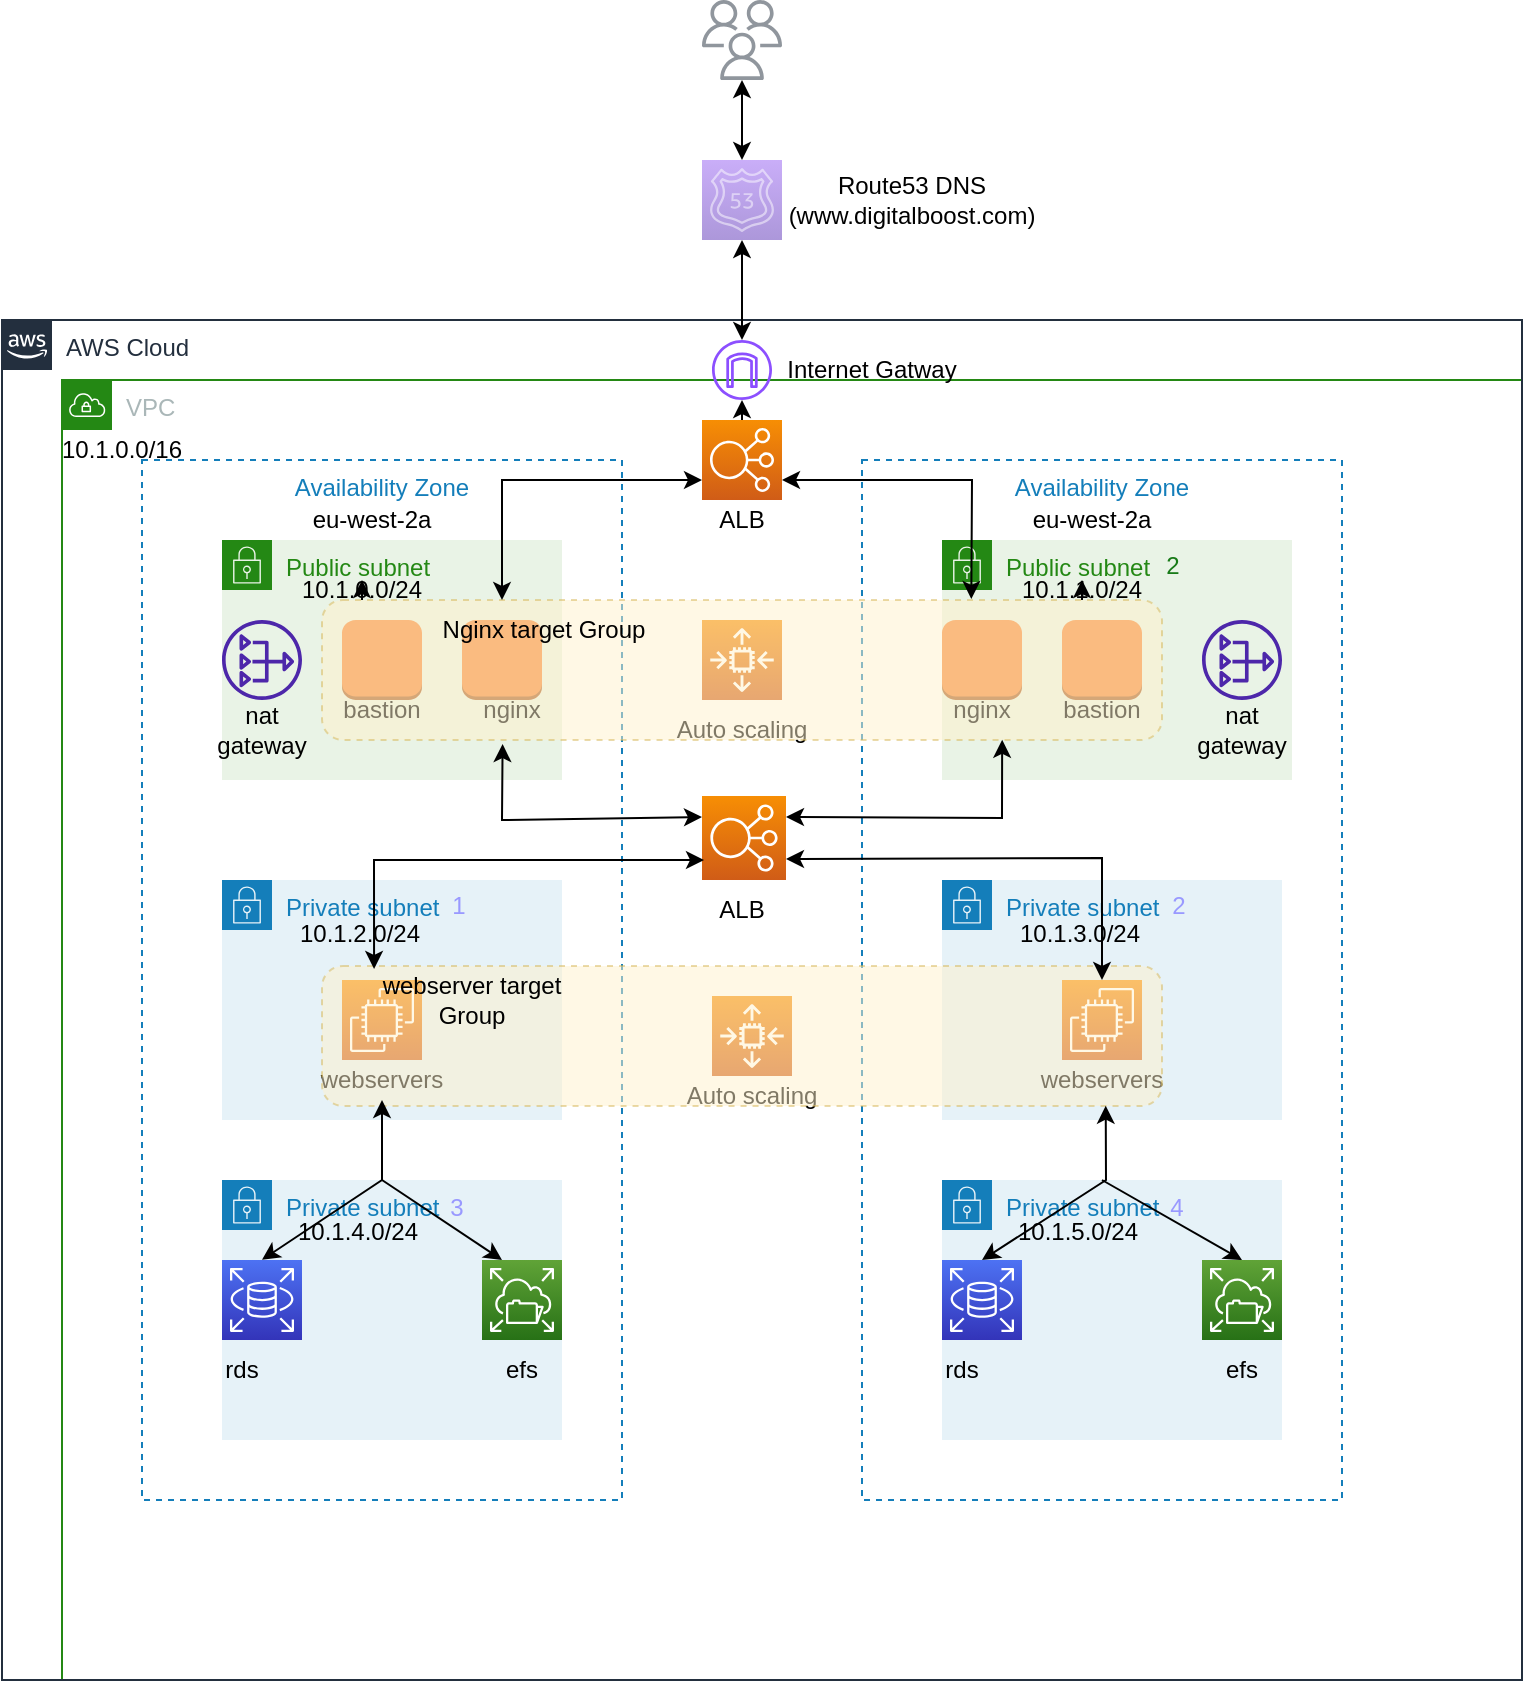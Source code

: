 <mxfile version="24.2.5" type="device">
  <diagram id="25SDcEQw-UH-9h4caNCp" name="Page-1">
    <mxGraphModel dx="880" dy="460" grid="0" gridSize="10" guides="1" tooltips="1" connect="1" arrows="1" fold="1" page="0" pageScale="1" pageWidth="850" pageHeight="1100" background="none" math="0" shadow="0">
      <root>
        <mxCell id="0" />
        <mxCell id="1" parent="0" />
        <mxCell id="lEX6nHBeAUjkaPzAe-QE-6" value="VPC" style="points=[[0,0],[0.25,0],[0.5,0],[0.75,0],[1,0],[1,0.25],[1,0.5],[1,0.75],[1,1],[0.75,1],[0.5,1],[0.25,1],[0,1],[0,0.75],[0,0.5],[0,0.25]];outlineConnect=0;gradientColor=none;html=1;whiteSpace=wrap;fontSize=12;fontStyle=0;container=1;pointerEvents=0;collapsible=0;recursiveResize=0;shape=mxgraph.aws4.group;grIcon=mxgraph.aws4.group_vpc;strokeColor=#248814;fillColor=none;verticalAlign=top;align=left;spacingLeft=30;fontColor=#AAB7B8;dashed=0;" parent="1" vertex="1">
          <mxGeometry x="80" y="190" width="730" height="650" as="geometry" />
        </mxCell>
        <mxCell id="lEX6nHBeAUjkaPzAe-QE-8" value="10.1.0.0/16" style="text;html=1;strokeColor=none;fillColor=none;align=center;verticalAlign=middle;whiteSpace=wrap;rounded=0;" parent="lEX6nHBeAUjkaPzAe-QE-6" vertex="1">
          <mxGeometry y="30" width="60" height="10" as="geometry" />
        </mxCell>
        <mxCell id="lEX6nHBeAUjkaPzAe-QE-9" value="Availability Zone" style="fillColor=none;strokeColor=#147EBA;dashed=1;verticalAlign=top;fontStyle=0;fontColor=#147EBA;" parent="lEX6nHBeAUjkaPzAe-QE-6" vertex="1">
          <mxGeometry x="40" y="40" width="240" height="520" as="geometry" />
        </mxCell>
        <mxCell id="lEX6nHBeAUjkaPzAe-QE-12" value="eu-west-2a" style="text;html=1;strokeColor=none;fillColor=none;align=center;verticalAlign=middle;whiteSpace=wrap;rounded=0;" parent="lEX6nHBeAUjkaPzAe-QE-6" vertex="1">
          <mxGeometry x="120" y="60" width="70" height="20" as="geometry" />
        </mxCell>
        <mxCell id="lEX6nHBeAUjkaPzAe-QE-23" value="Private subnet" style="points=[[0,0],[0.25,0],[0.5,0],[0.75,0],[1,0],[1,0.25],[1,0.5],[1,0.75],[1,1],[0.75,1],[0.5,1],[0.25,1],[0,1],[0,0.75],[0,0.5],[0,0.25]];outlineConnect=0;gradientColor=none;html=1;whiteSpace=wrap;fontSize=12;fontStyle=0;container=1;pointerEvents=0;collapsible=0;recursiveResize=0;shape=mxgraph.aws4.group;grIcon=mxgraph.aws4.group_security_group;grStroke=0;strokeColor=#147EBA;fillColor=#E6F2F8;verticalAlign=top;align=left;spacingLeft=30;fontColor=#147EBA;dashed=0;" parent="lEX6nHBeAUjkaPzAe-QE-6" vertex="1">
          <mxGeometry x="80" y="250" width="170" height="120" as="geometry" />
        </mxCell>
        <mxCell id="lEX6nHBeAUjkaPzAe-QE-24" value="10.1.2.0/24" style="text;html=1;strokeColor=none;fillColor=none;align=center;verticalAlign=middle;whiteSpace=wrap;rounded=0;" parent="lEX6nHBeAUjkaPzAe-QE-23" vertex="1">
          <mxGeometry x="34" y="22" width="70" height="10" as="geometry" />
        </mxCell>
        <mxCell id="lEX6nHBeAUjkaPzAe-QE-37" value="webservers" style="text;html=1;strokeColor=none;fillColor=none;align=center;verticalAlign=middle;whiteSpace=wrap;rounded=0;" parent="lEX6nHBeAUjkaPzAe-QE-23" vertex="1">
          <mxGeometry x="50" y="85" width="60" height="30" as="geometry" />
        </mxCell>
        <mxCell id="lEX6nHBeAUjkaPzAe-QE-36" value="" style="sketch=0;points=[[0,0,0],[0.25,0,0],[0.5,0,0],[0.75,0,0],[1,0,0],[0,1,0],[0.25,1,0],[0.5,1,0],[0.75,1,0],[1,1,0],[0,0.25,0],[0,0.5,0],[0,0.75,0],[1,0.25,0],[1,0.5,0],[1,0.75,0]];outlineConnect=0;fontColor=#232F3E;gradientColor=#F78E04;gradientDirection=north;fillColor=#D05C17;strokeColor=#ffffff;dashed=0;verticalLabelPosition=bottom;verticalAlign=top;align=center;html=1;fontSize=12;fontStyle=0;aspect=fixed;shape=mxgraph.aws4.resourceIcon;resIcon=mxgraph.aws4.ec2;" parent="lEX6nHBeAUjkaPzAe-QE-23" vertex="1">
          <mxGeometry x="60" y="50" width="40" height="40" as="geometry" />
        </mxCell>
        <mxCell id="lEX6nHBeAUjkaPzAe-QE-46" value="&lt;font color=&quot;#9999ff&quot;&gt;1&lt;/font&gt;" style="text;html=1;strokeColor=none;fillColor=none;align=center;verticalAlign=middle;whiteSpace=wrap;rounded=0;" parent="lEX6nHBeAUjkaPzAe-QE-23" vertex="1">
          <mxGeometry x="96" y="5" width="45" height="15" as="geometry" />
        </mxCell>
        <mxCell id="lEX6nHBeAUjkaPzAe-QE-27" value="Private subnet" style="points=[[0,0],[0.25,0],[0.5,0],[0.75,0],[1,0],[1,0.25],[1,0.5],[1,0.75],[1,1],[0.75,1],[0.5,1],[0.25,1],[0,1],[0,0.75],[0,0.5],[0,0.25]];outlineConnect=0;gradientColor=none;html=1;whiteSpace=wrap;fontSize=12;fontStyle=0;container=1;pointerEvents=0;collapsible=0;recursiveResize=0;shape=mxgraph.aws4.group;grIcon=mxgraph.aws4.group_security_group;grStroke=0;strokeColor=#147EBA;fillColor=#E6F2F8;verticalAlign=top;align=left;spacingLeft=30;fontColor=#147EBA;dashed=0;" parent="lEX6nHBeAUjkaPzAe-QE-6" vertex="1">
          <mxGeometry x="80" y="400" width="170" height="130" as="geometry" />
        </mxCell>
        <mxCell id="lEX6nHBeAUjkaPzAe-QE-28" value="10.1.4.0/24" style="text;html=1;strokeColor=none;fillColor=none;align=center;verticalAlign=middle;whiteSpace=wrap;rounded=0;" parent="lEX6nHBeAUjkaPzAe-QE-27" vertex="1">
          <mxGeometry x="33" y="21" width="70" height="10" as="geometry" />
        </mxCell>
        <mxCell id="lEX6nHBeAUjkaPzAe-QE-39" value="" style="sketch=0;points=[[0,0,0],[0.25,0,0],[0.5,0,0],[0.75,0,0],[1,0,0],[0,1,0],[0.25,1,0],[0.5,1,0],[0.75,1,0],[1,1,0],[0,0.25,0],[0,0.5,0],[0,0.75,0],[1,0.25,0],[1,0.5,0],[1,0.75,0]];outlineConnect=0;fontColor=#232F3E;gradientColor=#4D72F3;gradientDirection=north;fillColor=#3334B9;strokeColor=#ffffff;dashed=0;verticalLabelPosition=bottom;verticalAlign=top;align=center;html=1;fontSize=12;fontStyle=0;aspect=fixed;shape=mxgraph.aws4.resourceIcon;resIcon=mxgraph.aws4.rds;" parent="lEX6nHBeAUjkaPzAe-QE-27" vertex="1">
          <mxGeometry y="40" width="40" height="40" as="geometry" />
        </mxCell>
        <mxCell id="lEX6nHBeAUjkaPzAe-QE-42" value="" style="sketch=0;points=[[0,0,0],[0.25,0,0],[0.5,0,0],[0.75,0,0],[1,0,0],[0,1,0],[0.25,1,0],[0.5,1,0],[0.75,1,0],[1,1,0],[0,0.25,0],[0,0.5,0],[0,0.75,0],[1,0.25,0],[1,0.5,0],[1,0.75,0]];outlineConnect=0;fontColor=#232F3E;gradientColor=#60A337;gradientDirection=north;fillColor=#277116;strokeColor=#ffffff;dashed=0;verticalLabelPosition=bottom;verticalAlign=top;align=center;html=1;fontSize=12;fontStyle=0;aspect=fixed;shape=mxgraph.aws4.resourceIcon;resIcon=mxgraph.aws4.elastic_file_system;" parent="lEX6nHBeAUjkaPzAe-QE-27" vertex="1">
          <mxGeometry x="130" y="40" width="40" height="40" as="geometry" />
        </mxCell>
        <mxCell id="lEX6nHBeAUjkaPzAe-QE-43" value="efs" style="text;html=1;strokeColor=none;fillColor=none;align=center;verticalAlign=middle;whiteSpace=wrap;rounded=0;" parent="lEX6nHBeAUjkaPzAe-QE-6" vertex="1">
          <mxGeometry x="200" y="480" width="60" height="30" as="geometry" />
        </mxCell>
        <mxCell id="lEX6nHBeAUjkaPzAe-QE-44" value="rds" style="text;html=1;strokeColor=none;fillColor=none;align=center;verticalAlign=middle;whiteSpace=wrap;rounded=0;" parent="lEX6nHBeAUjkaPzAe-QE-6" vertex="1">
          <mxGeometry x="60" y="480" width="60" height="30" as="geometry" />
        </mxCell>
        <mxCell id="lEX6nHBeAUjkaPzAe-QE-47" value="&lt;font color=&quot;#9999ff&quot;&gt;3&lt;/font&gt;" style="text;html=1;strokeColor=none;fillColor=none;align=center;verticalAlign=middle;whiteSpace=wrap;rounded=0;" parent="lEX6nHBeAUjkaPzAe-QE-6" vertex="1">
          <mxGeometry x="175" y="406" width="45" height="15" as="geometry" />
        </mxCell>
        <mxCell id="lEX6nHBeAUjkaPzAe-QE-48" value="&lt;font color=&quot;#187a18&quot;&gt;1&lt;/font&gt;" style="text;html=1;strokeColor=none;fillColor=none;align=center;verticalAlign=middle;whiteSpace=wrap;rounded=0;fontColor=#9999FF;" parent="lEX6nHBeAUjkaPzAe-QE-6" vertex="1">
          <mxGeometry x="186" y="85" width="19" height="16" as="geometry" />
        </mxCell>
        <mxCell id="lEX6nHBeAUjkaPzAe-QE-75" value="Availability Zone" style="fillColor=none;strokeColor=#147EBA;dashed=1;verticalAlign=top;fontStyle=0;fontColor=#147EBA;" parent="lEX6nHBeAUjkaPzAe-QE-6" vertex="1">
          <mxGeometry x="400" y="40" width="240" height="520" as="geometry" />
        </mxCell>
        <mxCell id="lEX6nHBeAUjkaPzAe-QE-76" value="eu-west-2a" style="text;html=1;strokeColor=none;fillColor=none;align=center;verticalAlign=middle;whiteSpace=wrap;rounded=0;" parent="lEX6nHBeAUjkaPzAe-QE-6" vertex="1">
          <mxGeometry x="480" y="60" width="70" height="20" as="geometry" />
        </mxCell>
        <mxCell id="lEX6nHBeAUjkaPzAe-QE-77" value="Public subnet" style="points=[[0,0],[0.25,0],[0.5,0],[0.75,0],[1,0],[1,0.25],[1,0.5],[1,0.75],[1,1],[0.75,1],[0.5,1],[0.25,1],[0,1],[0,0.75],[0,0.5],[0,0.25]];outlineConnect=0;gradientColor=none;html=1;whiteSpace=wrap;fontSize=12;fontStyle=0;container=1;pointerEvents=0;collapsible=0;recursiveResize=0;shape=mxgraph.aws4.group;grIcon=mxgraph.aws4.group_security_group;grStroke=0;strokeColor=#248814;fillColor=#E9F3E6;verticalAlign=top;align=left;spacingLeft=30;fontColor=#248814;dashed=0;" parent="lEX6nHBeAUjkaPzAe-QE-6" vertex="1">
          <mxGeometry x="440" y="80" width="175" height="120" as="geometry" />
        </mxCell>
        <mxCell id="lEX6nHBeAUjkaPzAe-QE-78" value="10.1.1.0/24" style="text;html=1;strokeColor=none;fillColor=none;align=center;verticalAlign=middle;whiteSpace=wrap;rounded=0;" parent="lEX6nHBeAUjkaPzAe-QE-77" vertex="1">
          <mxGeometry x="35" y="20" width="70" height="10" as="geometry" />
        </mxCell>
        <mxCell id="lEX6nHBeAUjkaPzAe-QE-79" value="" style="outlineConnect=0;dashed=0;verticalLabelPosition=bottom;verticalAlign=top;align=center;html=1;shape=mxgraph.aws3.instance;fillColor=#F58534;gradientColor=none;" parent="lEX6nHBeAUjkaPzAe-QE-77" vertex="1">
          <mxGeometry y="40" width="40" height="40" as="geometry" />
        </mxCell>
        <mxCell id="lEX6nHBeAUjkaPzAe-QE-81" value="" style="outlineConnect=0;dashed=0;verticalLabelPosition=bottom;verticalAlign=top;align=center;html=1;shape=mxgraph.aws3.instance;fillColor=#F58534;gradientColor=none;" parent="lEX6nHBeAUjkaPzAe-QE-77" vertex="1">
          <mxGeometry x="60" y="40" width="40" height="40" as="geometry" />
        </mxCell>
        <mxCell id="lEX6nHBeAUjkaPzAe-QE-82" value="nginx" style="text;html=1;strokeColor=none;fillColor=none;align=center;verticalAlign=middle;whiteSpace=wrap;rounded=0;" parent="lEX6nHBeAUjkaPzAe-QE-77" vertex="1">
          <mxGeometry x="-5" y="80" width="50" height="10" as="geometry" />
        </mxCell>
        <mxCell id="lEX6nHBeAUjkaPzAe-QE-83" value="bastion" style="text;html=1;strokeColor=none;fillColor=none;align=center;verticalAlign=middle;whiteSpace=wrap;rounded=0;" parent="lEX6nHBeAUjkaPzAe-QE-77" vertex="1">
          <mxGeometry x="55" y="80" width="50" height="10" as="geometry" />
        </mxCell>
        <mxCell id="lEX6nHBeAUjkaPzAe-QE-85" style="edgeStyle=orthogonalEdgeStyle;rounded=0;orthogonalLoop=1;jettySize=auto;html=1;exitX=0.5;exitY=1;exitDx=0;exitDy=0;entryX=0.5;entryY=0;entryDx=0;entryDy=0;" parent="lEX6nHBeAUjkaPzAe-QE-77" source="lEX6nHBeAUjkaPzAe-QE-78" target="lEX6nHBeAUjkaPzAe-QE-78" edge="1">
          <mxGeometry relative="1" as="geometry" />
        </mxCell>
        <mxCell id="lEX6nHBeAUjkaPzAe-QE-80" value="" style="sketch=0;outlineConnect=0;fontColor=#232F3E;gradientColor=none;fillColor=#4D27AA;strokeColor=none;dashed=0;verticalLabelPosition=bottom;verticalAlign=top;align=center;html=1;fontSize=12;fontStyle=0;aspect=fixed;pointerEvents=1;shape=mxgraph.aws4.nat_gateway;" parent="lEX6nHBeAUjkaPzAe-QE-77" vertex="1">
          <mxGeometry x="130" y="40" width="40" height="40" as="geometry" />
        </mxCell>
        <mxCell id="lEX6nHBeAUjkaPzAe-QE-84" value="nat gateway" style="text;html=1;strokeColor=none;fillColor=none;align=center;verticalAlign=middle;whiteSpace=wrap;rounded=0;" parent="lEX6nHBeAUjkaPzAe-QE-77" vertex="1">
          <mxGeometry x="125" y="90" width="50" height="10" as="geometry" />
        </mxCell>
        <mxCell id="lEX6nHBeAUjkaPzAe-QE-86" value="Private subnet" style="points=[[0,0],[0.25,0],[0.5,0],[0.75,0],[1,0],[1,0.25],[1,0.5],[1,0.75],[1,1],[0.75,1],[0.5,1],[0.25,1],[0,1],[0,0.75],[0,0.5],[0,0.25]];outlineConnect=0;gradientColor=none;html=1;whiteSpace=wrap;fontSize=12;fontStyle=0;container=1;pointerEvents=0;collapsible=0;recursiveResize=0;shape=mxgraph.aws4.group;grIcon=mxgraph.aws4.group_security_group;grStroke=0;strokeColor=#147EBA;fillColor=#E6F2F8;verticalAlign=top;align=left;spacingLeft=30;fontColor=#147EBA;dashed=0;" parent="lEX6nHBeAUjkaPzAe-QE-6" vertex="1">
          <mxGeometry x="440" y="250" width="170" height="120" as="geometry" />
        </mxCell>
        <mxCell id="lEX6nHBeAUjkaPzAe-QE-87" value="10.1.3.0/24" style="text;html=1;strokeColor=none;fillColor=none;align=center;verticalAlign=middle;whiteSpace=wrap;rounded=0;" parent="lEX6nHBeAUjkaPzAe-QE-86" vertex="1">
          <mxGeometry x="34" y="22" width="70" height="10" as="geometry" />
        </mxCell>
        <mxCell id="lEX6nHBeAUjkaPzAe-QE-88" value="webservers" style="text;html=1;strokeColor=none;fillColor=none;align=center;verticalAlign=middle;whiteSpace=wrap;rounded=0;" parent="lEX6nHBeAUjkaPzAe-QE-86" vertex="1">
          <mxGeometry x="50" y="85" width="60" height="30" as="geometry" />
        </mxCell>
        <mxCell id="lEX6nHBeAUjkaPzAe-QE-89" value="" style="sketch=0;points=[[0,0,0],[0.25,0,0],[0.5,0,0],[0.75,0,0],[1,0,0],[0,1,0],[0.25,1,0],[0.5,1,0],[0.75,1,0],[1,1,0],[0,0.25,0],[0,0.5,0],[0,0.75,0],[1,0.25,0],[1,0.5,0],[1,0.75,0]];outlineConnect=0;fontColor=#232F3E;gradientColor=#F78E04;gradientDirection=north;fillColor=#D05C17;strokeColor=#ffffff;dashed=0;verticalLabelPosition=bottom;verticalAlign=top;align=center;html=1;fontSize=12;fontStyle=0;aspect=fixed;shape=mxgraph.aws4.resourceIcon;resIcon=mxgraph.aws4.ec2;" parent="lEX6nHBeAUjkaPzAe-QE-86" vertex="1">
          <mxGeometry x="60" y="50" width="40" height="40" as="geometry" />
        </mxCell>
        <mxCell id="lEX6nHBeAUjkaPzAe-QE-90" value="&lt;font color=&quot;#9999ff&quot;&gt;2&lt;/font&gt;" style="text;html=1;strokeColor=none;fillColor=none;align=center;verticalAlign=middle;whiteSpace=wrap;rounded=0;" parent="lEX6nHBeAUjkaPzAe-QE-86" vertex="1">
          <mxGeometry x="96" y="5" width="45" height="15" as="geometry" />
        </mxCell>
        <mxCell id="lEX6nHBeAUjkaPzAe-QE-91" value="Private subnet" style="points=[[0,0],[0.25,0],[0.5,0],[0.75,0],[1,0],[1,0.25],[1,0.5],[1,0.75],[1,1],[0.75,1],[0.5,1],[0.25,1],[0,1],[0,0.75],[0,0.5],[0,0.25]];outlineConnect=0;gradientColor=none;html=1;whiteSpace=wrap;fontSize=12;fontStyle=0;container=1;pointerEvents=0;collapsible=0;recursiveResize=0;shape=mxgraph.aws4.group;grIcon=mxgraph.aws4.group_security_group;grStroke=0;strokeColor=#147EBA;fillColor=#E6F2F8;verticalAlign=top;align=left;spacingLeft=30;fontColor=#147EBA;dashed=0;" parent="lEX6nHBeAUjkaPzAe-QE-6" vertex="1">
          <mxGeometry x="440" y="400" width="170" height="130" as="geometry" />
        </mxCell>
        <mxCell id="lEX6nHBeAUjkaPzAe-QE-92" value="10.1.5.0/24" style="text;html=1;strokeColor=none;fillColor=none;align=center;verticalAlign=middle;whiteSpace=wrap;rounded=0;" parent="lEX6nHBeAUjkaPzAe-QE-91" vertex="1">
          <mxGeometry x="33" y="21" width="70" height="10" as="geometry" />
        </mxCell>
        <mxCell id="lEX6nHBeAUjkaPzAe-QE-93" value="" style="sketch=0;points=[[0,0,0],[0.25,0,0],[0.5,0,0],[0.75,0,0],[1,0,0],[0,1,0],[0.25,1,0],[0.5,1,0],[0.75,1,0],[1,1,0],[0,0.25,0],[0,0.5,0],[0,0.75,0],[1,0.25,0],[1,0.5,0],[1,0.75,0]];outlineConnect=0;fontColor=#232F3E;gradientColor=#4D72F3;gradientDirection=north;fillColor=#3334B9;strokeColor=#ffffff;dashed=0;verticalLabelPosition=bottom;verticalAlign=top;align=center;html=1;fontSize=12;fontStyle=0;aspect=fixed;shape=mxgraph.aws4.resourceIcon;resIcon=mxgraph.aws4.rds;" parent="lEX6nHBeAUjkaPzAe-QE-91" vertex="1">
          <mxGeometry y="40" width="40" height="40" as="geometry" />
        </mxCell>
        <mxCell id="lEX6nHBeAUjkaPzAe-QE-94" value="" style="sketch=0;points=[[0,0,0],[0.25,0,0],[0.5,0,0],[0.75,0,0],[1,0,0],[0,1,0],[0.25,1,0],[0.5,1,0],[0.75,1,0],[1,1,0],[0,0.25,0],[0,0.5,0],[0,0.75,0],[1,0.25,0],[1,0.5,0],[1,0.75,0]];outlineConnect=0;fontColor=#232F3E;gradientColor=#60A337;gradientDirection=north;fillColor=#277116;strokeColor=#ffffff;dashed=0;verticalLabelPosition=bottom;verticalAlign=top;align=center;html=1;fontSize=12;fontStyle=0;aspect=fixed;shape=mxgraph.aws4.resourceIcon;resIcon=mxgraph.aws4.elastic_file_system;" parent="lEX6nHBeAUjkaPzAe-QE-91" vertex="1">
          <mxGeometry x="130" y="40" width="40" height="40" as="geometry" />
        </mxCell>
        <mxCell id="lEX6nHBeAUjkaPzAe-QE-95" value="efs" style="text;html=1;strokeColor=none;fillColor=none;align=center;verticalAlign=middle;whiteSpace=wrap;rounded=0;" parent="lEX6nHBeAUjkaPzAe-QE-6" vertex="1">
          <mxGeometry x="560" y="480" width="60" height="30" as="geometry" />
        </mxCell>
        <mxCell id="lEX6nHBeAUjkaPzAe-QE-96" value="rds" style="text;html=1;strokeColor=none;fillColor=none;align=center;verticalAlign=middle;whiteSpace=wrap;rounded=0;" parent="lEX6nHBeAUjkaPzAe-QE-6" vertex="1">
          <mxGeometry x="420" y="480" width="60" height="30" as="geometry" />
        </mxCell>
        <mxCell id="lEX6nHBeAUjkaPzAe-QE-97" value="&lt;font color=&quot;#9999ff&quot;&gt;4&lt;/font&gt;" style="text;html=1;strokeColor=none;fillColor=none;align=center;verticalAlign=middle;whiteSpace=wrap;rounded=0;" parent="lEX6nHBeAUjkaPzAe-QE-6" vertex="1">
          <mxGeometry x="535" y="406" width="45" height="15" as="geometry" />
        </mxCell>
        <mxCell id="lEX6nHBeAUjkaPzAe-QE-98" value="&lt;font color=&quot;#187a18&quot;&gt;2&lt;/font&gt;" style="text;html=1;strokeColor=none;fillColor=none;align=center;verticalAlign=middle;whiteSpace=wrap;rounded=0;fontColor=#9999FF;" parent="lEX6nHBeAUjkaPzAe-QE-6" vertex="1">
          <mxGeometry x="546" y="85" width="19" height="16" as="geometry" />
        </mxCell>
        <mxCell id="lEX6nHBeAUjkaPzAe-QE-100" value="" style="sketch=0;points=[[0,0,0],[0.25,0,0],[0.5,0,0],[0.75,0,0],[1,0,0],[0,1,0],[0.25,1,0],[0.5,1,0],[0.75,1,0],[1,1,0],[0,0.25,0],[0,0.5,0],[0,0.75,0],[1,0.25,0],[1,0.5,0],[1,0.75,0]];outlineConnect=0;fontColor=#232F3E;gradientColor=#F78E04;gradientDirection=north;fillColor=#D05C17;strokeColor=#ffffff;dashed=0;verticalLabelPosition=bottom;verticalAlign=top;align=center;html=1;fontSize=12;fontStyle=0;aspect=fixed;shape=mxgraph.aws4.resourceIcon;resIcon=mxgraph.aws4.auto_scaling2;" parent="lEX6nHBeAUjkaPzAe-QE-6" vertex="1">
          <mxGeometry x="320" y="120" width="40" height="40" as="geometry" />
        </mxCell>
        <mxCell id="lEX6nHBeAUjkaPzAe-QE-102" value="&lt;font color=&quot;#000000&quot;&gt;ALB&lt;/font&gt;" style="text;html=1;strokeColor=none;fillColor=none;align=center;verticalAlign=middle;whiteSpace=wrap;rounded=0;fontColor=#187A18;" parent="lEX6nHBeAUjkaPzAe-QE-6" vertex="1">
          <mxGeometry x="310" y="250" width="60" height="30" as="geometry" />
        </mxCell>
        <mxCell id="lEX6nHBeAUjkaPzAe-QE-103" value="Auto scaling" style="text;html=1;strokeColor=none;fillColor=none;align=center;verticalAlign=middle;whiteSpace=wrap;rounded=0;fontColor=#000000;" parent="lEX6nHBeAUjkaPzAe-QE-6" vertex="1">
          <mxGeometry x="300" y="160" width="80" height="30" as="geometry" />
        </mxCell>
        <mxCell id="lEX6nHBeAUjkaPzAe-QE-106" value="" style="sketch=0;points=[[0,0,0],[0.25,0,0],[0.5,0,0],[0.75,0,0],[1,0,0],[0,1,0],[0.25,1,0],[0.5,1,0],[0.75,1,0],[1,1,0],[0,0.25,0],[0,0.5,0],[0,0.75,0],[1,0.25,0],[1,0.5,0],[1,0.75,0]];outlineConnect=0;fontColor=#232F3E;gradientColor=#F78E04;gradientDirection=north;fillColor=#D05C17;strokeColor=#ffffff;dashed=0;verticalLabelPosition=bottom;verticalAlign=top;align=center;html=1;fontSize=12;fontStyle=0;aspect=fixed;shape=mxgraph.aws4.resourceIcon;resIcon=mxgraph.aws4.elastic_load_balancing;" parent="lEX6nHBeAUjkaPzAe-QE-6" vertex="1">
          <mxGeometry x="320" y="208" width="42" height="42" as="geometry" />
        </mxCell>
        <mxCell id="lEX6nHBeAUjkaPzAe-QE-108" value="" style="sketch=0;points=[[0,0,0],[0.25,0,0],[0.5,0,0],[0.75,0,0],[1,0,0],[0,1,0],[0.25,1,0],[0.5,1,0],[0.75,1,0],[1,1,0],[0,0.25,0],[0,0.5,0],[0,0.75,0],[1,0.25,0],[1,0.5,0],[1,0.75,0]];outlineConnect=0;fontColor=#232F3E;gradientColor=#F78E04;gradientDirection=north;fillColor=#D05C17;strokeColor=#ffffff;dashed=0;verticalLabelPosition=bottom;verticalAlign=top;align=center;html=1;fontSize=12;fontStyle=0;aspect=fixed;shape=mxgraph.aws4.resourceIcon;resIcon=mxgraph.aws4.auto_scaling2;" parent="lEX6nHBeAUjkaPzAe-QE-6" vertex="1">
          <mxGeometry x="325" y="308" width="40" height="40" as="geometry" />
        </mxCell>
        <mxCell id="lEX6nHBeAUjkaPzAe-QE-109" value="Auto scaling" style="text;html=1;strokeColor=none;fillColor=none;align=center;verticalAlign=middle;whiteSpace=wrap;rounded=0;fontColor=#000000;" parent="lEX6nHBeAUjkaPzAe-QE-6" vertex="1">
          <mxGeometry x="305" y="343" width="80" height="30" as="geometry" />
        </mxCell>
        <mxCell id="lEX6nHBeAUjkaPzAe-QE-17" value="Public subnet" style="points=[[0,0],[0.25,0],[0.5,0],[0.75,0],[1,0],[1,0.25],[1,0.5],[1,0.75],[1,1],[0.75,1],[0.5,1],[0.25,1],[0,1],[0,0.75],[0,0.5],[0,0.25]];outlineConnect=0;gradientColor=none;html=1;whiteSpace=wrap;fontSize=12;fontStyle=0;container=1;pointerEvents=0;collapsible=0;recursiveResize=0;shape=mxgraph.aws4.group;grIcon=mxgraph.aws4.group_security_group;grStroke=0;strokeColor=#248814;fillColor=#E9F3E6;verticalAlign=top;align=left;spacingLeft=30;fontColor=#248814;dashed=0;" parent="lEX6nHBeAUjkaPzAe-QE-6" vertex="1">
          <mxGeometry x="80" y="80" width="170" height="120" as="geometry" />
        </mxCell>
        <mxCell id="lEX6nHBeAUjkaPzAe-QE-19" value="10.1.0.0/24" style="text;html=1;strokeColor=none;fillColor=none;align=center;verticalAlign=middle;whiteSpace=wrap;rounded=0;" parent="lEX6nHBeAUjkaPzAe-QE-17" vertex="1">
          <mxGeometry x="35" y="20" width="70" height="10" as="geometry" />
        </mxCell>
        <mxCell id="lEX6nHBeAUjkaPzAe-QE-30" value="" style="outlineConnect=0;dashed=0;verticalLabelPosition=bottom;verticalAlign=top;align=center;html=1;shape=mxgraph.aws3.instance;fillColor=#F58534;gradientColor=none;" parent="lEX6nHBeAUjkaPzAe-QE-17" vertex="1">
          <mxGeometry x="120" y="40" width="40" height="40" as="geometry" />
        </mxCell>
        <mxCell id="lEX6nHBeAUjkaPzAe-QE-32" value="" style="sketch=0;outlineConnect=0;fontColor=#232F3E;gradientColor=none;fillColor=#4D27AA;strokeColor=none;dashed=0;verticalLabelPosition=bottom;verticalAlign=top;align=center;html=1;fontSize=12;fontStyle=0;aspect=fixed;pointerEvents=1;shape=mxgraph.aws4.nat_gateway;" parent="lEX6nHBeAUjkaPzAe-QE-17" vertex="1">
          <mxGeometry y="40" width="40" height="40" as="geometry" />
        </mxCell>
        <mxCell id="lEX6nHBeAUjkaPzAe-QE-31" value="" style="outlineConnect=0;dashed=0;verticalLabelPosition=bottom;verticalAlign=top;align=center;html=1;shape=mxgraph.aws3.instance;fillColor=#F58534;gradientColor=none;" parent="lEX6nHBeAUjkaPzAe-QE-17" vertex="1">
          <mxGeometry x="60" y="40" width="40" height="40" as="geometry" />
        </mxCell>
        <mxCell id="lEX6nHBeAUjkaPzAe-QE-33" value="nginx" style="text;html=1;strokeColor=none;fillColor=none;align=center;verticalAlign=middle;whiteSpace=wrap;rounded=0;" parent="lEX6nHBeAUjkaPzAe-QE-17" vertex="1">
          <mxGeometry x="120" y="80" width="50" height="10" as="geometry" />
        </mxCell>
        <mxCell id="lEX6nHBeAUjkaPzAe-QE-34" value="bastion" style="text;html=1;strokeColor=none;fillColor=none;align=center;verticalAlign=middle;whiteSpace=wrap;rounded=0;" parent="lEX6nHBeAUjkaPzAe-QE-17" vertex="1">
          <mxGeometry x="55" y="80" width="50" height="10" as="geometry" />
        </mxCell>
        <mxCell id="lEX6nHBeAUjkaPzAe-QE-35" value="nat gateway" style="text;html=1;strokeColor=none;fillColor=none;align=center;verticalAlign=middle;whiteSpace=wrap;rounded=0;" parent="lEX6nHBeAUjkaPzAe-QE-17" vertex="1">
          <mxGeometry x="-5" y="90" width="50" height="10" as="geometry" />
        </mxCell>
        <mxCell id="lEX6nHBeAUjkaPzAe-QE-41" style="edgeStyle=orthogonalEdgeStyle;rounded=0;orthogonalLoop=1;jettySize=auto;html=1;exitX=0.5;exitY=1;exitDx=0;exitDy=0;entryX=0.5;entryY=0;entryDx=0;entryDy=0;" parent="lEX6nHBeAUjkaPzAe-QE-17" source="lEX6nHBeAUjkaPzAe-QE-19" target="lEX6nHBeAUjkaPzAe-QE-19" edge="1">
          <mxGeometry relative="1" as="geometry" />
        </mxCell>
        <mxCell id="lEX6nHBeAUjkaPzAe-QE-110" value="" style="rounded=1;whiteSpace=wrap;html=1;labelBackgroundColor=none;labelBorderColor=none;fillColor=#fff2cc;strokeColor=#d6b656;shadow=0;sketch=0;glass=0;opacity=50;gradientColor=none;dashed=1;" parent="lEX6nHBeAUjkaPzAe-QE-6" vertex="1">
          <mxGeometry x="130" y="110" width="420" height="70" as="geometry" />
        </mxCell>
        <mxCell id="lEX6nHBeAUjkaPzAe-QE-111" value="" style="rounded=1;whiteSpace=wrap;html=1;labelBackgroundColor=none;labelBorderColor=none;fillColor=#fff2cc;strokeColor=#d6b656;shadow=0;sketch=0;glass=0;opacity=50;dashed=1;" parent="lEX6nHBeAUjkaPzAe-QE-6" vertex="1">
          <mxGeometry x="130" y="293" width="420" height="70" as="geometry" />
        </mxCell>
        <mxCell id="lEX6nHBeAUjkaPzAe-QE-5" value="AWS Cloud" style="points=[[0,0],[0.25,0],[0.5,0],[0.75,0],[1,0],[1,0.25],[1,0.5],[1,0.75],[1,1],[0.75,1],[0.5,1],[0.25,1],[0,1],[0,0.75],[0,0.5],[0,0.25]];outlineConnect=0;gradientColor=none;html=1;whiteSpace=wrap;fontSize=12;fontStyle=0;container=1;pointerEvents=0;collapsible=0;recursiveResize=0;shape=mxgraph.aws4.group;grIcon=mxgraph.aws4.group_aws_cloud_alt;strokeColor=#232F3E;fillColor=none;verticalAlign=top;align=left;spacingLeft=30;fontColor=#232F3E;dashed=0;" parent="lEX6nHBeAUjkaPzAe-QE-6" vertex="1">
          <mxGeometry x="-30" y="-30" width="760" height="680" as="geometry" />
        </mxCell>
        <mxCell id="lEX6nHBeAUjkaPzAe-QE-107" value="&lt;font color=&quot;#000000&quot;&gt;ALB&lt;/font&gt;" style="text;html=1;strokeColor=none;fillColor=none;align=center;verticalAlign=middle;whiteSpace=wrap;rounded=0;fontColor=#187A18;" parent="lEX6nHBeAUjkaPzAe-QE-5" vertex="1">
          <mxGeometry x="350" y="90" width="40" height="20" as="geometry" />
        </mxCell>
        <mxCell id="lEX6nHBeAUjkaPzAe-QE-101" value="" style="sketch=0;points=[[0,0,0],[0.25,0,0],[0.5,0,0],[0.75,0,0],[1,0,0],[0,1,0],[0.25,1,0],[0.5,1,0],[0.75,1,0],[1,1,0],[0,0.25,0],[0,0.5,0],[0,0.75,0],[1,0.25,0],[1,0.5,0],[1,0.75,0]];outlineConnect=0;fontColor=#232F3E;gradientColor=#F78E04;gradientDirection=north;fillColor=#D05C17;strokeColor=#ffffff;dashed=0;verticalLabelPosition=bottom;verticalAlign=top;align=center;html=1;fontSize=12;fontStyle=0;aspect=fixed;shape=mxgraph.aws4.resourceIcon;resIcon=mxgraph.aws4.elastic_load_balancing;" parent="lEX6nHBeAUjkaPzAe-QE-5" vertex="1">
          <mxGeometry x="350" y="50" width="40" height="40" as="geometry" />
        </mxCell>
        <mxCell id="TbAhXhf0s-d5DW_20HQ5-2" value="" style="sketch=0;outlineConnect=0;fontColor=#232F3E;gradientColor=none;fillColor=#8C4FFF;strokeColor=none;dashed=0;verticalLabelPosition=bottom;verticalAlign=top;align=center;html=1;fontSize=12;fontStyle=0;aspect=fixed;pointerEvents=1;shape=mxgraph.aws4.internet_gateway;" parent="lEX6nHBeAUjkaPzAe-QE-5" vertex="1">
          <mxGeometry x="355" y="10" width="30" height="30" as="geometry" />
        </mxCell>
        <mxCell id="iitigB6A-X2l15xuLJL5-2" value="Internet Gatway" style="text;html=1;align=center;verticalAlign=middle;whiteSpace=wrap;rounded=0;" vertex="1" parent="lEX6nHBeAUjkaPzAe-QE-5">
          <mxGeometry x="390" y="10" width="90" height="30" as="geometry" />
        </mxCell>
        <mxCell id="iitigB6A-X2l15xuLJL5-9" value="" style="endArrow=classic;startArrow=classic;html=1;rounded=0;entryX=0;entryY=1;entryDx=0;entryDy=0;entryPerimeter=0;exitX=0.062;exitY=0.021;exitDx=0;exitDy=0;exitPerimeter=0;" edge="1" parent="lEX6nHBeAUjkaPzAe-QE-5" source="lEX6nHBeAUjkaPzAe-QE-111">
          <mxGeometry width="50" height="50" relative="1" as="geometry">
            <mxPoint x="240" y="322" as="sourcePoint" />
            <mxPoint x="351" y="270" as="targetPoint" />
            <Array as="points">
              <mxPoint x="186" y="270" />
            </Array>
          </mxGeometry>
        </mxCell>
        <mxCell id="iitigB6A-X2l15xuLJL5-10" value="" style="endArrow=classic;startArrow=classic;html=1;rounded=0;exitX=0.25;exitY=0.769;exitDx=0;exitDy=0;exitPerimeter=0;" edge="1" parent="lEX6nHBeAUjkaPzAe-QE-5" source="lEX6nHBeAUjkaPzAe-QE-9">
          <mxGeometry width="50" height="50" relative="1" as="geometry">
            <mxPoint x="140" y="440" as="sourcePoint" />
            <mxPoint x="190" y="390" as="targetPoint" />
            <Array as="points">
              <mxPoint x="190" y="430" />
            </Array>
          </mxGeometry>
        </mxCell>
        <mxCell id="iitigB6A-X2l15xuLJL5-14" value="" style="endArrow=classic;html=1;rounded=0;exitX=0.5;exitY=0;exitDx=0;exitDy=0;exitPerimeter=0;" edge="1" parent="lEX6nHBeAUjkaPzAe-QE-5" source="lEX6nHBeAUjkaPzAe-QE-101" target="TbAhXhf0s-d5DW_20HQ5-2">
          <mxGeometry width="50" height="50" relative="1" as="geometry">
            <mxPoint x="350" y="60" as="sourcePoint" />
            <mxPoint x="400" y="10" as="targetPoint" />
          </mxGeometry>
        </mxCell>
        <mxCell id="iitigB6A-X2l15xuLJL5-8" value="" style="endArrow=classic;startArrow=classic;html=1;rounded=0;entryX=0;entryY=0.25;entryDx=0;entryDy=0;entryPerimeter=0;exitX=0.215;exitY=1.029;exitDx=0;exitDy=0;exitPerimeter=0;" edge="1" parent="lEX6nHBeAUjkaPzAe-QE-6" source="lEX6nHBeAUjkaPzAe-QE-110" target="lEX6nHBeAUjkaPzAe-QE-106">
          <mxGeometry width="50" height="50" relative="1" as="geometry">
            <mxPoint x="230" y="260" as="sourcePoint" />
            <mxPoint x="280" y="210" as="targetPoint" />
            <Array as="points">
              <mxPoint x="220" y="220" />
            </Array>
          </mxGeometry>
        </mxCell>
        <mxCell id="iitigB6A-X2l15xuLJL5-7" value="" style="endArrow=classic;startArrow=classic;html=1;rounded=0;entryX=0;entryY=0.75;entryDx=0;entryDy=0;entryPerimeter=0;" edge="1" parent="lEX6nHBeAUjkaPzAe-QE-6" target="lEX6nHBeAUjkaPzAe-QE-101">
          <mxGeometry width="50" height="50" relative="1" as="geometry">
            <mxPoint x="220" y="110" as="sourcePoint" />
            <mxPoint x="330" y="60" as="targetPoint" />
            <Array as="points">
              <mxPoint x="220" y="50" />
            </Array>
          </mxGeometry>
        </mxCell>
        <mxCell id="iitigB6A-X2l15xuLJL5-15" value="Nginx target Group" style="text;html=1;align=center;verticalAlign=middle;whiteSpace=wrap;rounded=0;" vertex="1" parent="lEX6nHBeAUjkaPzAe-QE-6">
          <mxGeometry x="186" y="110" width="110" height="30" as="geometry" />
        </mxCell>
        <mxCell id="iitigB6A-X2l15xuLJL5-16" value="webserver target Group" style="text;html=1;align=center;verticalAlign=middle;whiteSpace=wrap;rounded=0;" vertex="1" parent="lEX6nHBeAUjkaPzAe-QE-6">
          <mxGeometry x="150" y="295" width="110" height="30" as="geometry" />
        </mxCell>
        <mxCell id="iitigB6A-X2l15xuLJL5-17" value="" style="endArrow=classic;startArrow=classic;html=1;rounded=0;entryX=0.773;entryY=-0.007;entryDx=0;entryDy=0;entryPerimeter=0;exitX=1;exitY=0.75;exitDx=0;exitDy=0;exitPerimeter=0;" edge="1" parent="lEX6nHBeAUjkaPzAe-QE-6" source="lEX6nHBeAUjkaPzAe-QE-101" target="lEX6nHBeAUjkaPzAe-QE-110">
          <mxGeometry width="50" height="50" relative="1" as="geometry">
            <mxPoint x="390" y="110" as="sourcePoint" />
            <mxPoint x="490" y="50" as="targetPoint" />
            <Array as="points">
              <mxPoint x="455" y="50" />
            </Array>
          </mxGeometry>
        </mxCell>
        <mxCell id="iitigB6A-X2l15xuLJL5-19" value="" style="endArrow=classic;startArrow=classic;html=1;rounded=0;entryX=0.292;entryY=0.269;entryDx=0;entryDy=0;entryPerimeter=0;exitX=1;exitY=0.25;exitDx=0;exitDy=0;exitPerimeter=0;" edge="1" parent="lEX6nHBeAUjkaPzAe-QE-6" source="lEX6nHBeAUjkaPzAe-QE-106" target="lEX6nHBeAUjkaPzAe-QE-75">
          <mxGeometry width="50" height="50" relative="1" as="geometry">
            <mxPoint x="430" y="190" as="sourcePoint" />
            <mxPoint x="530" y="227" as="targetPoint" />
            <Array as="points">
              <mxPoint x="470" y="219" />
            </Array>
          </mxGeometry>
        </mxCell>
        <mxCell id="iitigB6A-X2l15xuLJL5-20" value="" style="endArrow=classic;startArrow=classic;html=1;rounded=0;exitX=1;exitY=0.75;exitDx=0;exitDy=0;exitPerimeter=0;" edge="1" parent="lEX6nHBeAUjkaPzAe-QE-6" source="lEX6nHBeAUjkaPzAe-QE-106">
          <mxGeometry width="50" height="50" relative="1" as="geometry">
            <mxPoint x="340" y="420" as="sourcePoint" />
            <mxPoint x="520" y="300" as="targetPoint" />
            <Array as="points">
              <mxPoint x="520" y="239" />
            </Array>
          </mxGeometry>
        </mxCell>
        <mxCell id="iitigB6A-X2l15xuLJL5-21" value="" style="endArrow=classic;startArrow=classic;html=1;rounded=0;entryX=0.933;entryY=0.998;entryDx=0;entryDy=0;entryPerimeter=0;exitX=0.5;exitY=0;exitDx=0;exitDy=0;exitPerimeter=0;" edge="1" parent="lEX6nHBeAUjkaPzAe-QE-6" source="lEX6nHBeAUjkaPzAe-QE-93" target="lEX6nHBeAUjkaPzAe-QE-111">
          <mxGeometry width="50" height="50" relative="1" as="geometry">
            <mxPoint x="350" y="440" as="sourcePoint" />
            <mxPoint x="515" y="386" as="targetPoint" />
            <Array as="points">
              <mxPoint x="522" y="400" />
            </Array>
          </mxGeometry>
        </mxCell>
        <mxCell id="lEX6nHBeAUjkaPzAe-QE-112" value="" style="sketch=0;outlineConnect=0;fontColor=#232F3E;gradientColor=none;fillColor=#232F3D;strokeColor=none;dashed=0;verticalLabelPosition=bottom;verticalAlign=top;align=center;html=1;fontSize=12;fontStyle=0;aspect=fixed;pointerEvents=1;shape=mxgraph.aws4.users;rounded=1;shadow=0;glass=0;labelBackgroundColor=none;labelBorderColor=none;opacity=50;" parent="1" vertex="1">
          <mxGeometry x="400" width="40" height="40" as="geometry" />
        </mxCell>
        <mxCell id="lEX6nHBeAUjkaPzAe-QE-113" value="" style="sketch=0;points=[[0,0,0],[0.25,0,0],[0.5,0,0],[0.75,0,0],[1,0,0],[0,1,0],[0.25,1,0],[0.5,1,0],[0.75,1,0],[1,1,0],[0,0.25,0],[0,0.5,0],[0,0.75,0],[1,0.25,0],[1,0.5,0],[1,0.75,0]];outlineConnect=0;fontColor=#232F3E;gradientColor=#945DF2;gradientDirection=north;fillColor=#5A30B5;strokeColor=#ffffff;dashed=0;verticalLabelPosition=bottom;verticalAlign=top;align=center;html=1;fontSize=12;fontStyle=0;aspect=fixed;shape=mxgraph.aws4.resourceIcon;resIcon=mxgraph.aws4.route_53;rounded=1;shadow=0;glass=0;labelBackgroundColor=none;labelBorderColor=none;opacity=50;" parent="1" vertex="1">
          <mxGeometry x="400" y="80" width="40" height="40" as="geometry" />
        </mxCell>
        <mxCell id="TbAhXhf0s-d5DW_20HQ5-4" value="" style="endArrow=classic;startArrow=classic;html=1;rounded=0;entryX=0.5;entryY=1;entryDx=0;entryDy=0;entryPerimeter=0;" parent="1" target="lEX6nHBeAUjkaPzAe-QE-113" edge="1">
          <mxGeometry width="50" height="50" relative="1" as="geometry">
            <mxPoint x="420" y="170" as="sourcePoint" />
            <mxPoint x="450" y="90" as="targetPoint" />
          </mxGeometry>
        </mxCell>
        <mxCell id="TbAhXhf0s-d5DW_20HQ5-5" value="" style="endArrow=classic;startArrow=classic;html=1;rounded=0;exitX=0.5;exitY=0;exitDx=0;exitDy=0;exitPerimeter=0;" parent="1" source="lEX6nHBeAUjkaPzAe-QE-113" edge="1">
          <mxGeometry width="50" height="50" relative="1" as="geometry">
            <mxPoint x="400" y="140" as="sourcePoint" />
            <mxPoint x="420" y="40" as="targetPoint" />
          </mxGeometry>
        </mxCell>
        <mxCell id="iitigB6A-X2l15xuLJL5-3" style="edgeStyle=orthogonalEdgeStyle;rounded=0;orthogonalLoop=1;jettySize=auto;html=1;exitX=1;exitY=0.5;exitDx=0;exitDy=0;" edge="1" parent="1" source="iitigB6A-X2l15xuLJL5-1">
          <mxGeometry relative="1" as="geometry">
            <mxPoint x="570" y="100" as="targetPoint" />
          </mxGeometry>
        </mxCell>
        <mxCell id="iitigB6A-X2l15xuLJL5-1" value="Route53 DNS (www.digitalboost.com)" style="text;html=1;align=center;verticalAlign=middle;whiteSpace=wrap;rounded=0;" vertex="1" parent="1">
          <mxGeometry x="440" y="85" width="130" height="30" as="geometry" />
        </mxCell>
        <mxCell id="iitigB6A-X2l15xuLJL5-12" value="" style="endArrow=classic;html=1;rounded=0;entryX=0.25;entryY=0;entryDx=0;entryDy=0;entryPerimeter=0;" edge="1" parent="1" target="lEX6nHBeAUjkaPzAe-QE-42">
          <mxGeometry width="50" height="50" relative="1" as="geometry">
            <mxPoint x="240" y="590" as="sourcePoint" />
            <mxPoint x="450" y="580" as="targetPoint" />
          </mxGeometry>
        </mxCell>
        <mxCell id="iitigB6A-X2l15xuLJL5-22" value="" style="endArrow=classic;html=1;rounded=0;entryX=0.5;entryY=0;entryDx=0;entryDy=0;entryPerimeter=0;" edge="1" parent="1" target="lEX6nHBeAUjkaPzAe-QE-94">
          <mxGeometry width="50" height="50" relative="1" as="geometry">
            <mxPoint x="600" y="590" as="sourcePoint" />
            <mxPoint x="440" y="500" as="targetPoint" />
          </mxGeometry>
        </mxCell>
      </root>
    </mxGraphModel>
  </diagram>
</mxfile>
